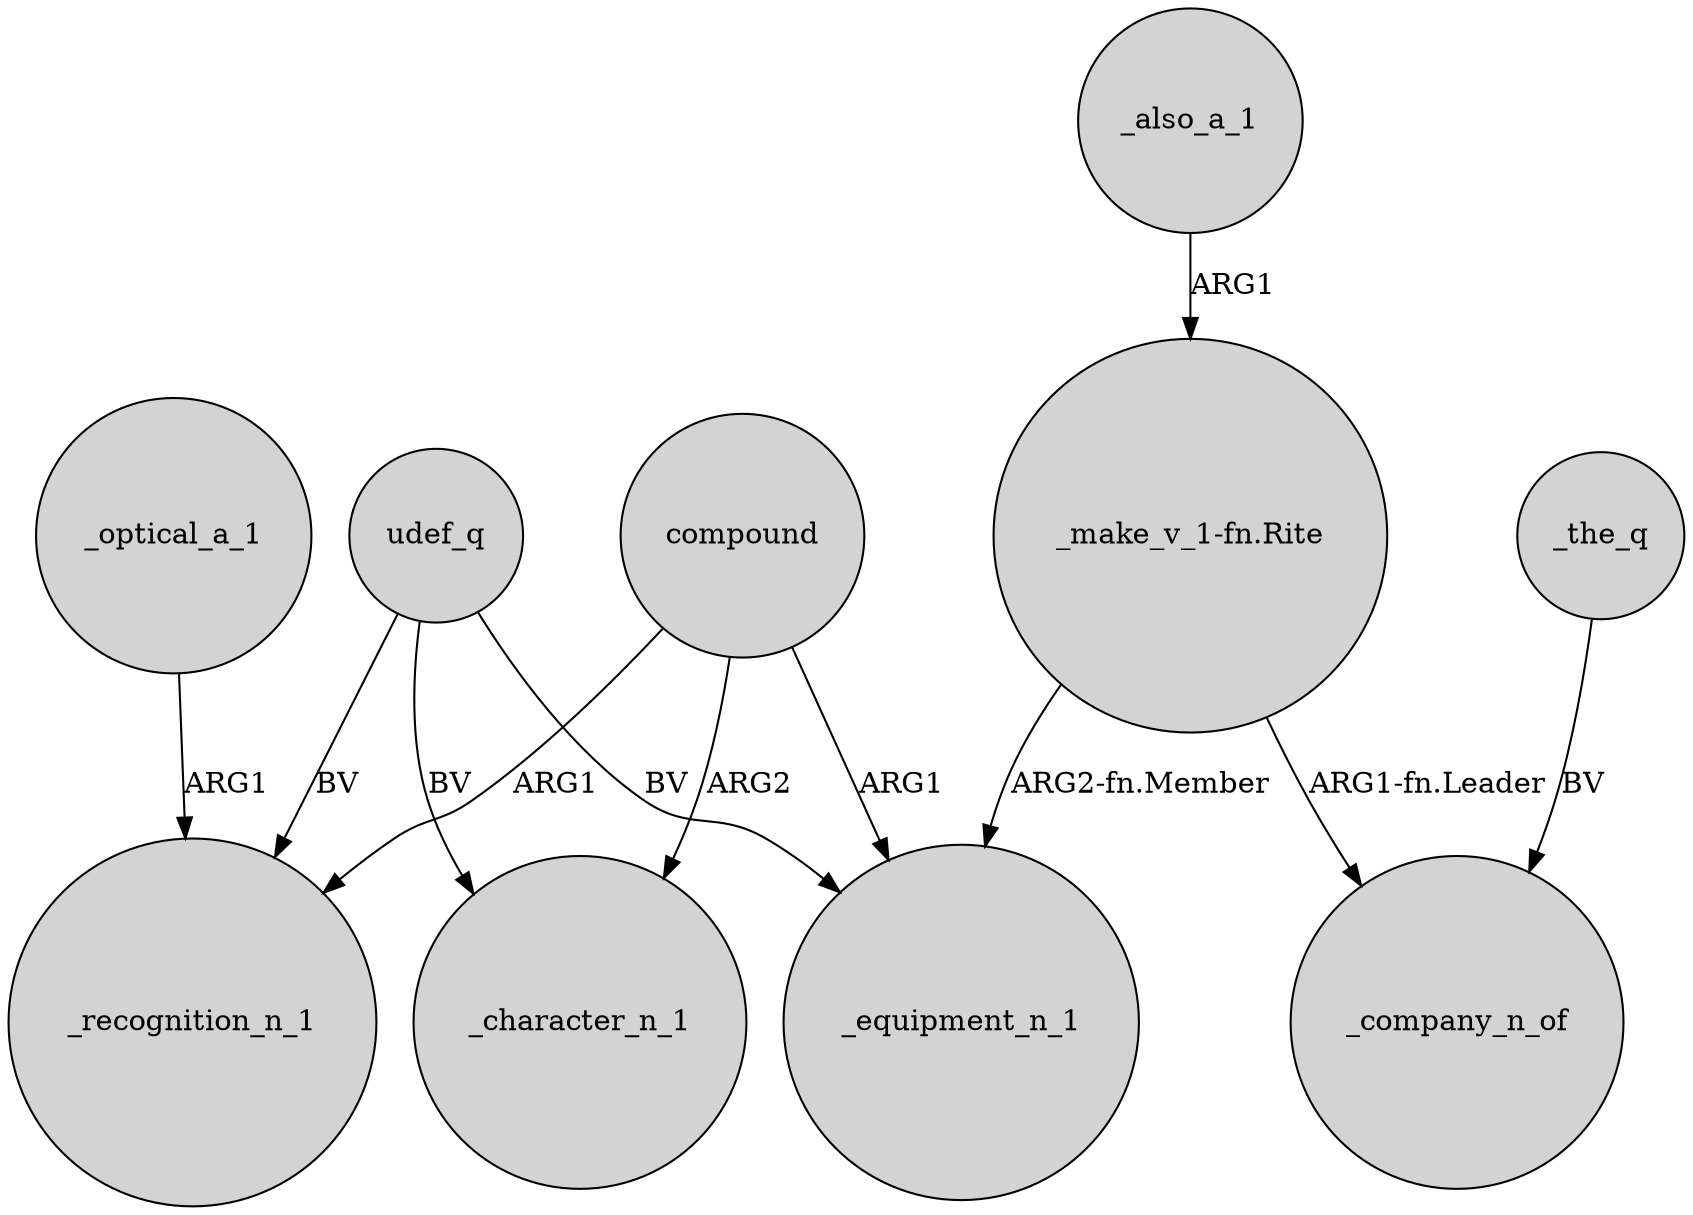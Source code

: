 digraph {
	node [shape=circle style=filled]
	compound -> _recognition_n_1 [label=ARG1]
	compound -> _character_n_1 [label=ARG2]
	udef_q -> _equipment_n_1 [label=BV]
	compound -> _equipment_n_1 [label=ARG1]
	"_make_v_1-fn.Rite" -> _company_n_of [label="ARG1-fn.Leader"]
	"_make_v_1-fn.Rite" -> _equipment_n_1 [label="ARG2-fn.Member"]
	udef_q -> _character_n_1 [label=BV]
	_also_a_1 -> "_make_v_1-fn.Rite" [label=ARG1]
	udef_q -> _recognition_n_1 [label=BV]
	_optical_a_1 -> _recognition_n_1 [label=ARG1]
	_the_q -> _company_n_of [label=BV]
}
